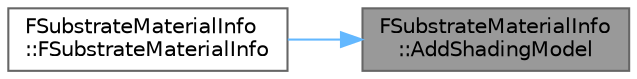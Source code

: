 digraph "FSubstrateMaterialInfo::AddShadingModel"
{
 // INTERACTIVE_SVG=YES
 // LATEX_PDF_SIZE
  bgcolor="transparent";
  edge [fontname=Helvetica,fontsize=10,labelfontname=Helvetica,labelfontsize=10];
  node [fontname=Helvetica,fontsize=10,shape=box,height=0.2,width=0.4];
  rankdir="RL";
  Node1 [id="Node000001",label="FSubstrateMaterialInfo\l::AddShadingModel",height=0.2,width=0.4,color="gray40", fillcolor="grey60", style="filled", fontcolor="black",tooltip=" "];
  Node1 -> Node2 [id="edge1_Node000001_Node000002",dir="back",color="steelblue1",style="solid",tooltip=" "];
  Node2 [id="Node000002",label="FSubstrateMaterialInfo\l::FSubstrateMaterialInfo",height=0.2,width=0.4,color="grey40", fillcolor="white", style="filled",URL="$d0/de7/structFSubstrateMaterialInfo.html#aaa043a56d3f4ddb3e83f841b3629504d",tooltip=" "];
}
